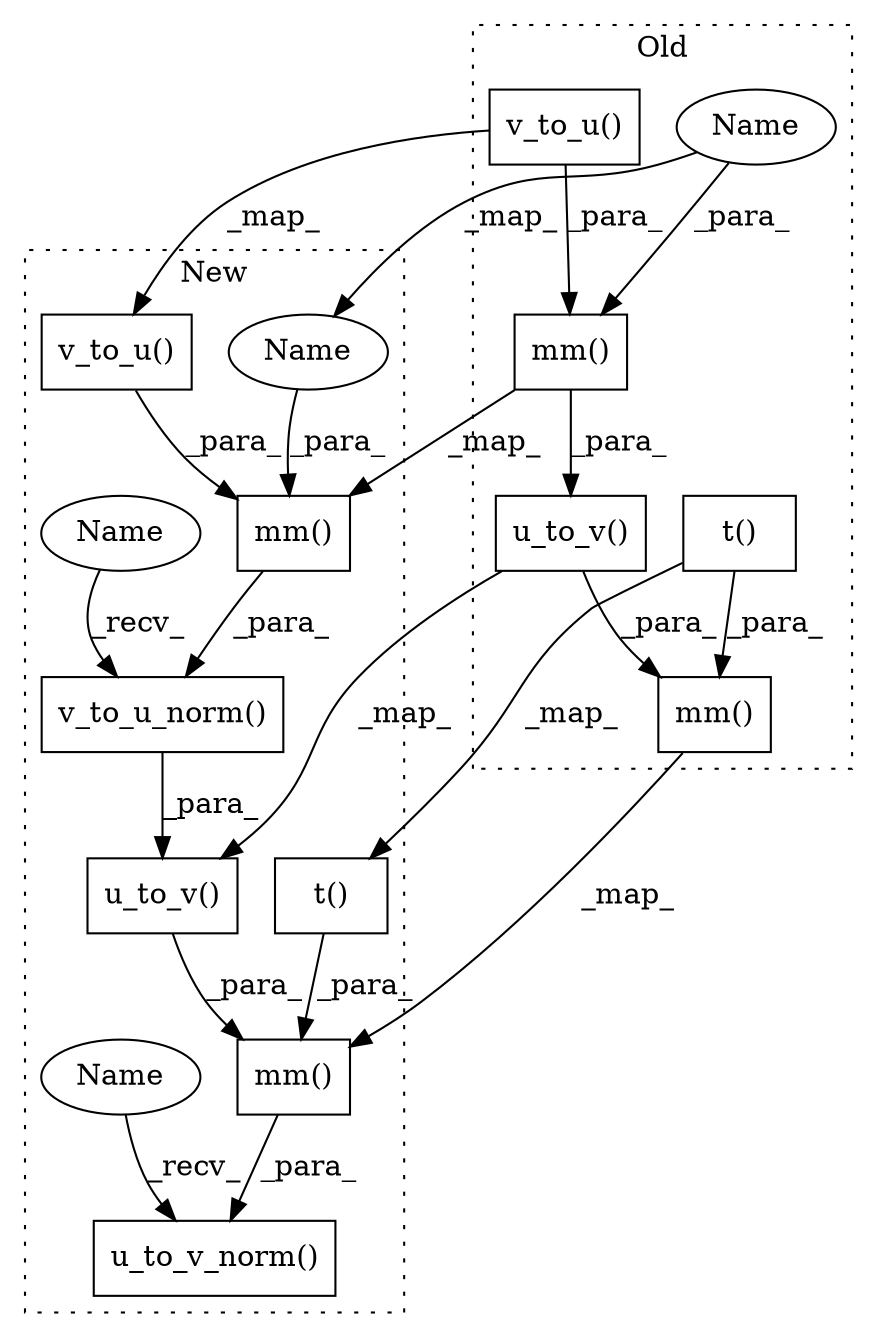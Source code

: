 digraph G {
subgraph cluster0 {
1 [label="t()" a="75" s="3044" l="20" shape="box"];
4 [label="mm()" a="75" s="3035,3090" l="9,1" shape="box"];
5 [label="mm()" a="75" s="2836,2887" l="9,1" shape="box"];
8 [label="u_to_v()" a="75" s="3066,3089" l="12,1" shape="box"];
10 [label="v_to_u()" a="75" s="2863,2886" l="12,1" shape="box"];
13 [label="Name" a="87" s="2845" l="16" shape="ellipse"];
label = "Old";
style="dotted";
}
subgraph cluster1 {
2 [label="t()" a="75" s="3401" l="20" shape="box"];
3 [label="mm()" a="75" s="3371,3447" l="30,1" shape="box"];
6 [label="mm()" a="75" s="3153,3204" l="9,1" shape="box"];
7 [label="u_to_v()" a="75" s="3423,3446" l="12,1" shape="box"];
9 [label="u_to_v_norm()" a="75" s="3354,3448" l="17,18" shape="box"];
11 [label="v_to_u()" a="75" s="3180,3203" l="12,1" shape="box"];
12 [label="v_to_u_norm()" a="75" s="3115,3205" l="38,18" shape="box"];
14 [label="Name" a="87" s="3162" l="16" shape="ellipse"];
15 [label="Name" a="87" s="3115" l="4" shape="ellipse"];
16 [label="Name" a="87" s="3354" l="4" shape="ellipse"];
label = "New";
style="dotted";
}
1 -> 4 [label="_para_"];
1 -> 2 [label="_map_"];
2 -> 3 [label="_para_"];
3 -> 9 [label="_para_"];
4 -> 3 [label="_map_"];
5 -> 6 [label="_map_"];
5 -> 8 [label="_para_"];
6 -> 12 [label="_para_"];
7 -> 3 [label="_para_"];
8 -> 7 [label="_map_"];
8 -> 4 [label="_para_"];
10 -> 11 [label="_map_"];
10 -> 5 [label="_para_"];
11 -> 6 [label="_para_"];
12 -> 7 [label="_para_"];
13 -> 14 [label="_map_"];
13 -> 5 [label="_para_"];
14 -> 6 [label="_para_"];
15 -> 12 [label="_recv_"];
16 -> 9 [label="_recv_"];
}